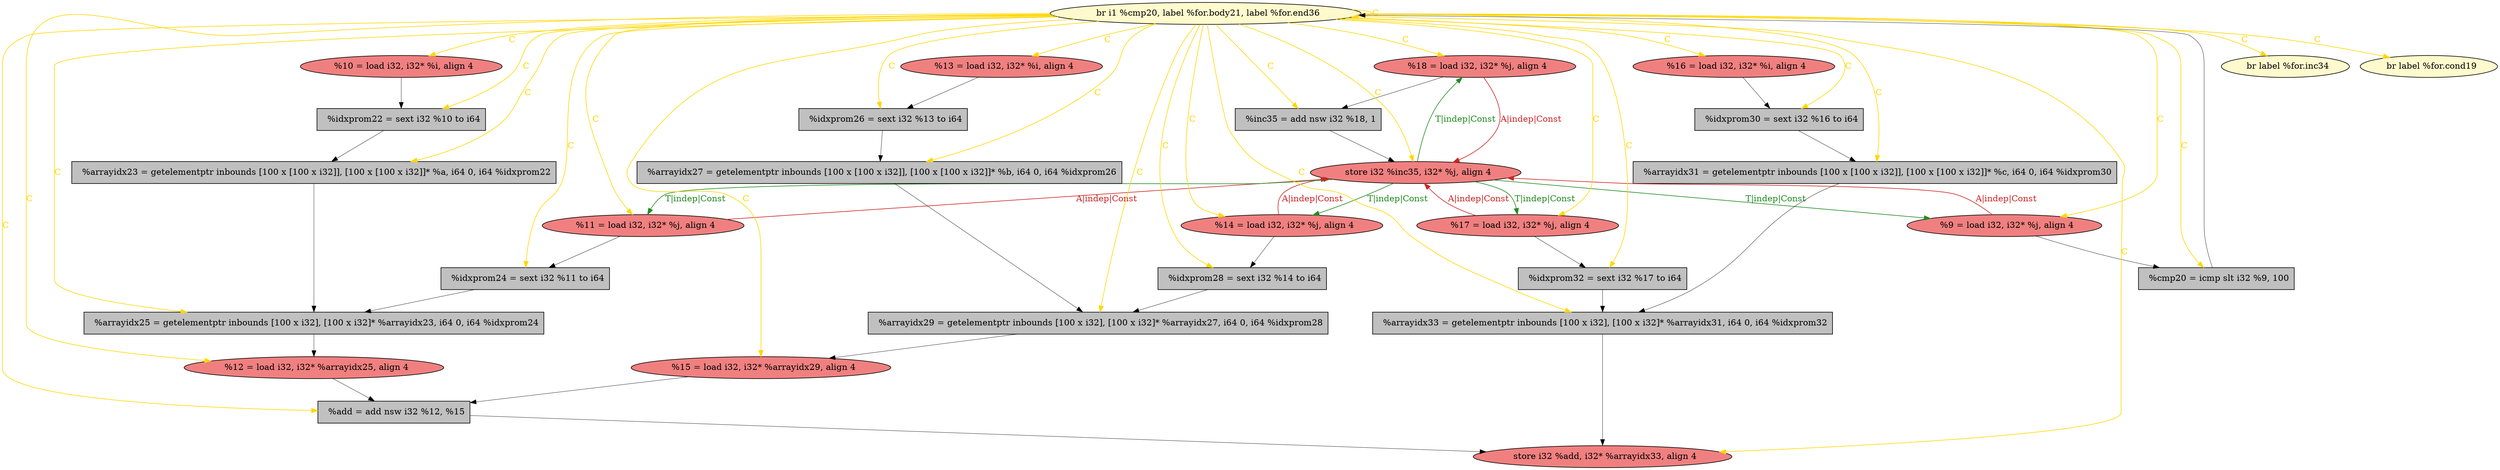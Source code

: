 
digraph G {


node1566 [fillcolor=lightcoral,label="  %16 = load i32, i32* %i, align 4",shape=ellipse,style=filled ]
node1565 [fillcolor=lightcoral,label="  %10 = load i32, i32* %i, align 4",shape=ellipse,style=filled ]
node1562 [fillcolor=lightcoral,label="  %18 = load i32, i32* %j, align 4",shape=ellipse,style=filled ]
node1561 [fillcolor=grey,label="  %add = add nsw i32 %12, %15",shape=rectangle,style=filled ]
node1560 [fillcolor=grey,label="  %idxprom30 = sext i32 %16 to i64",shape=rectangle,style=filled ]
node1559 [fillcolor=lemonchiffon,label="  br label %for.inc34",shape=ellipse,style=filled ]
node1555 [fillcolor=lemonchiffon,label="  br label %for.cond19",shape=ellipse,style=filled ]
node1542 [fillcolor=grey,label="  %arrayidx25 = getelementptr inbounds [100 x i32], [100 x i32]* %arrayidx23, i64 0, i64 %idxprom24",shape=rectangle,style=filled ]
node1541 [fillcolor=grey,label="  %idxprom22 = sext i32 %10 to i64",shape=rectangle,style=filled ]
node1557 [fillcolor=lightcoral,label="  store i32 %add, i32* %arrayidx33, align 4",shape=ellipse,style=filled ]
node1537 [fillcolor=lightcoral,label="  %14 = load i32, i32* %j, align 4",shape=ellipse,style=filled ]
node1538 [fillcolor=lightcoral,label="  %12 = load i32, i32* %arrayidx25, align 4",shape=ellipse,style=filled ]
node1554 [fillcolor=grey,label="  %arrayidx33 = getelementptr inbounds [100 x i32], [100 x i32]* %arrayidx31, i64 0, i64 %idxprom32",shape=rectangle,style=filled ]
node1551 [fillcolor=lightcoral,label="  %11 = load i32, i32* %j, align 4",shape=ellipse,style=filled ]
node1558 [fillcolor=grey,label="  %inc35 = add nsw i32 %18, 1",shape=rectangle,style=filled ]
node1556 [fillcolor=lightcoral,label="  store i32 %inc35, i32* %j, align 4",shape=ellipse,style=filled ]
node1540 [fillcolor=lightcoral,label="  %9 = load i32, i32* %j, align 4",shape=ellipse,style=filled ]
node1564 [fillcolor=grey,label="  %arrayidx23 = getelementptr inbounds [100 x [100 x i32]], [100 x [100 x i32]]* %a, i64 0, i64 %idxprom22",shape=rectangle,style=filled ]
node1539 [fillcolor=grey,label="  %arrayidx27 = getelementptr inbounds [100 x [100 x i32]], [100 x [100 x i32]]* %b, i64 0, i64 %idxprom26",shape=rectangle,style=filled ]
node1544 [fillcolor=lightcoral,label="  %17 = load i32, i32* %j, align 4",shape=ellipse,style=filled ]
node1552 [fillcolor=lightcoral,label="  %13 = load i32, i32* %i, align 4",shape=ellipse,style=filled ]
node1543 [fillcolor=grey,label="  %idxprom26 = sext i32 %13 to i64",shape=rectangle,style=filled ]
node1563 [fillcolor=lightcoral,label="  %15 = load i32, i32* %arrayidx29, align 4",shape=ellipse,style=filled ]
node1545 [fillcolor=grey,label="  %idxprom24 = sext i32 %11 to i64",shape=rectangle,style=filled ]
node1546 [fillcolor=grey,label="  %arrayidx29 = getelementptr inbounds [100 x i32], [100 x i32]* %arrayidx27, i64 0, i64 %idxprom28",shape=rectangle,style=filled ]
node1549 [fillcolor=lemonchiffon,label="  br i1 %cmp20, label %for.body21, label %for.end36",shape=ellipse,style=filled ]
node1547 [fillcolor=grey,label="  %cmp20 = icmp slt i32 %9, 100",shape=rectangle,style=filled ]
node1548 [fillcolor=grey,label="  %arrayidx31 = getelementptr inbounds [100 x [100 x i32]], [100 x [100 x i32]]* %c, i64 0, i64 %idxprom30",shape=rectangle,style=filled ]
node1553 [fillcolor=grey,label="  %idxprom28 = sext i32 %14 to i64",shape=rectangle,style=filled ]
node1550 [fillcolor=grey,label="  %idxprom32 = sext i32 %17 to i64",shape=rectangle,style=filled ]

node1544->node1556 [style=solid,color=firebrick3,label="A|indep|Const",penwidth=1.0,fontcolor=firebrick3 ]
node1556->node1551 [style=solid,color=forestgreen,label="T|indep|Const",penwidth=1.0,fontcolor=forestgreen ]
node1543->node1539 [style=solid,color=black,label="",penwidth=0.5,fontcolor=black ]
node1554->node1557 [style=solid,color=black,label="",penwidth=0.5,fontcolor=black ]
node1547->node1549 [style=solid,color=black,label="",penwidth=0.5,fontcolor=black ]
node1545->node1542 [style=solid,color=black,label="",penwidth=0.5,fontcolor=black ]
node1549->node1561 [style=solid,color=gold,label="C",penwidth=1.0,fontcolor=gold ]
node1538->node1561 [style=solid,color=black,label="",penwidth=0.5,fontcolor=black ]
node1537->node1553 [style=solid,color=black,label="",penwidth=0.5,fontcolor=black ]
node1553->node1546 [style=solid,color=black,label="",penwidth=0.5,fontcolor=black ]
node1552->node1543 [style=solid,color=black,label="",penwidth=0.5,fontcolor=black ]
node1562->node1558 [style=solid,color=black,label="",penwidth=0.5,fontcolor=black ]
node1539->node1546 [style=solid,color=black,label="",penwidth=0.5,fontcolor=black ]
node1544->node1550 [style=solid,color=black,label="",penwidth=0.5,fontcolor=black ]
node1551->node1545 [style=solid,color=black,label="",penwidth=0.5,fontcolor=black ]
node1540->node1556 [style=solid,color=firebrick3,label="A|indep|Const",penwidth=1.0,fontcolor=firebrick3 ]
node1549->node1560 [style=solid,color=gold,label="C",penwidth=1.0,fontcolor=gold ]
node1556->node1562 [style=solid,color=forestgreen,label="T|indep|Const",penwidth=1.0,fontcolor=forestgreen ]
node1549->node1565 [style=solid,color=gold,label="C",penwidth=1.0,fontcolor=gold ]
node1549->node1548 [style=solid,color=gold,label="C",penwidth=1.0,fontcolor=gold ]
node1549->node1551 [style=solid,color=gold,label="C",penwidth=1.0,fontcolor=gold ]
node1556->node1544 [style=solid,color=forestgreen,label="T|indep|Const",penwidth=1.0,fontcolor=forestgreen ]
node1566->node1560 [style=solid,color=black,label="",penwidth=0.5,fontcolor=black ]
node1541->node1564 [style=solid,color=black,label="",penwidth=0.5,fontcolor=black ]
node1549->node1546 [style=solid,color=gold,label="C",penwidth=1.0,fontcolor=gold ]
node1549->node1564 [style=solid,color=gold,label="C",penwidth=1.0,fontcolor=gold ]
node1549->node1563 [style=solid,color=gold,label="C",penwidth=1.0,fontcolor=gold ]
node1542->node1538 [style=solid,color=black,label="",penwidth=0.5,fontcolor=black ]
node1549->node1554 [style=solid,color=gold,label="C",penwidth=1.0,fontcolor=gold ]
node1549->node1549 [style=solid,color=gold,label="C",penwidth=1.0,fontcolor=gold ]
node1549->node1566 [style=solid,color=gold,label="C",penwidth=1.0,fontcolor=gold ]
node1546->node1563 [style=solid,color=black,label="",penwidth=0.5,fontcolor=black ]
node1549->node1545 [style=solid,color=gold,label="C",penwidth=1.0,fontcolor=gold ]
node1549->node1562 [style=solid,color=gold,label="C",penwidth=1.0,fontcolor=gold ]
node1549->node1537 [style=solid,color=gold,label="C",penwidth=1.0,fontcolor=gold ]
node1551->node1556 [style=solid,color=firebrick3,label="A|indep|Const",penwidth=1.0,fontcolor=firebrick3 ]
node1560->node1548 [style=solid,color=black,label="",penwidth=0.5,fontcolor=black ]
node1549->node1543 [style=solid,color=gold,label="C",penwidth=1.0,fontcolor=gold ]
node1549->node1557 [style=solid,color=gold,label="C",penwidth=1.0,fontcolor=gold ]
node1549->node1550 [style=solid,color=gold,label="C",penwidth=1.0,fontcolor=gold ]
node1549->node1541 [style=solid,color=gold,label="C",penwidth=1.0,fontcolor=gold ]
node1549->node1544 [style=solid,color=gold,label="C",penwidth=1.0,fontcolor=gold ]
node1549->node1558 [style=solid,color=gold,label="C",penwidth=1.0,fontcolor=gold ]
node1549->node1539 [style=solid,color=gold,label="C",penwidth=1.0,fontcolor=gold ]
node1549->node1540 [style=solid,color=gold,label="C",penwidth=1.0,fontcolor=gold ]
node1563->node1561 [style=solid,color=black,label="",penwidth=0.5,fontcolor=black ]
node1561->node1557 [style=solid,color=black,label="",penwidth=0.5,fontcolor=black ]
node1556->node1537 [style=solid,color=forestgreen,label="T|indep|Const",penwidth=1.0,fontcolor=forestgreen ]
node1556->node1540 [style=solid,color=forestgreen,label="T|indep|Const",penwidth=1.0,fontcolor=forestgreen ]
node1564->node1542 [style=solid,color=black,label="",penwidth=0.5,fontcolor=black ]
node1549->node1547 [style=solid,color=gold,label="C",penwidth=1.0,fontcolor=gold ]
node1549->node1538 [style=solid,color=gold,label="C",penwidth=1.0,fontcolor=gold ]
node1549->node1559 [style=solid,color=gold,label="C",penwidth=1.0,fontcolor=gold ]
node1549->node1552 [style=solid,color=gold,label="C",penwidth=1.0,fontcolor=gold ]
node1549->node1553 [style=solid,color=gold,label="C",penwidth=1.0,fontcolor=gold ]
node1549->node1556 [style=solid,color=gold,label="C",penwidth=1.0,fontcolor=gold ]
node1558->node1556 [style=solid,color=black,label="",penwidth=0.5,fontcolor=black ]
node1537->node1556 [style=solid,color=firebrick3,label="A|indep|Const",penwidth=1.0,fontcolor=firebrick3 ]
node1540->node1547 [style=solid,color=black,label="",penwidth=0.5,fontcolor=black ]
node1548->node1554 [style=solid,color=black,label="",penwidth=0.5,fontcolor=black ]
node1565->node1541 [style=solid,color=black,label="",penwidth=0.5,fontcolor=black ]
node1549->node1542 [style=solid,color=gold,label="C",penwidth=1.0,fontcolor=gold ]
node1550->node1554 [style=solid,color=black,label="",penwidth=0.5,fontcolor=black ]
node1549->node1555 [style=solid,color=gold,label="C",penwidth=1.0,fontcolor=gold ]
node1562->node1556 [style=solid,color=firebrick3,label="A|indep|Const",penwidth=1.0,fontcolor=firebrick3 ]


}
